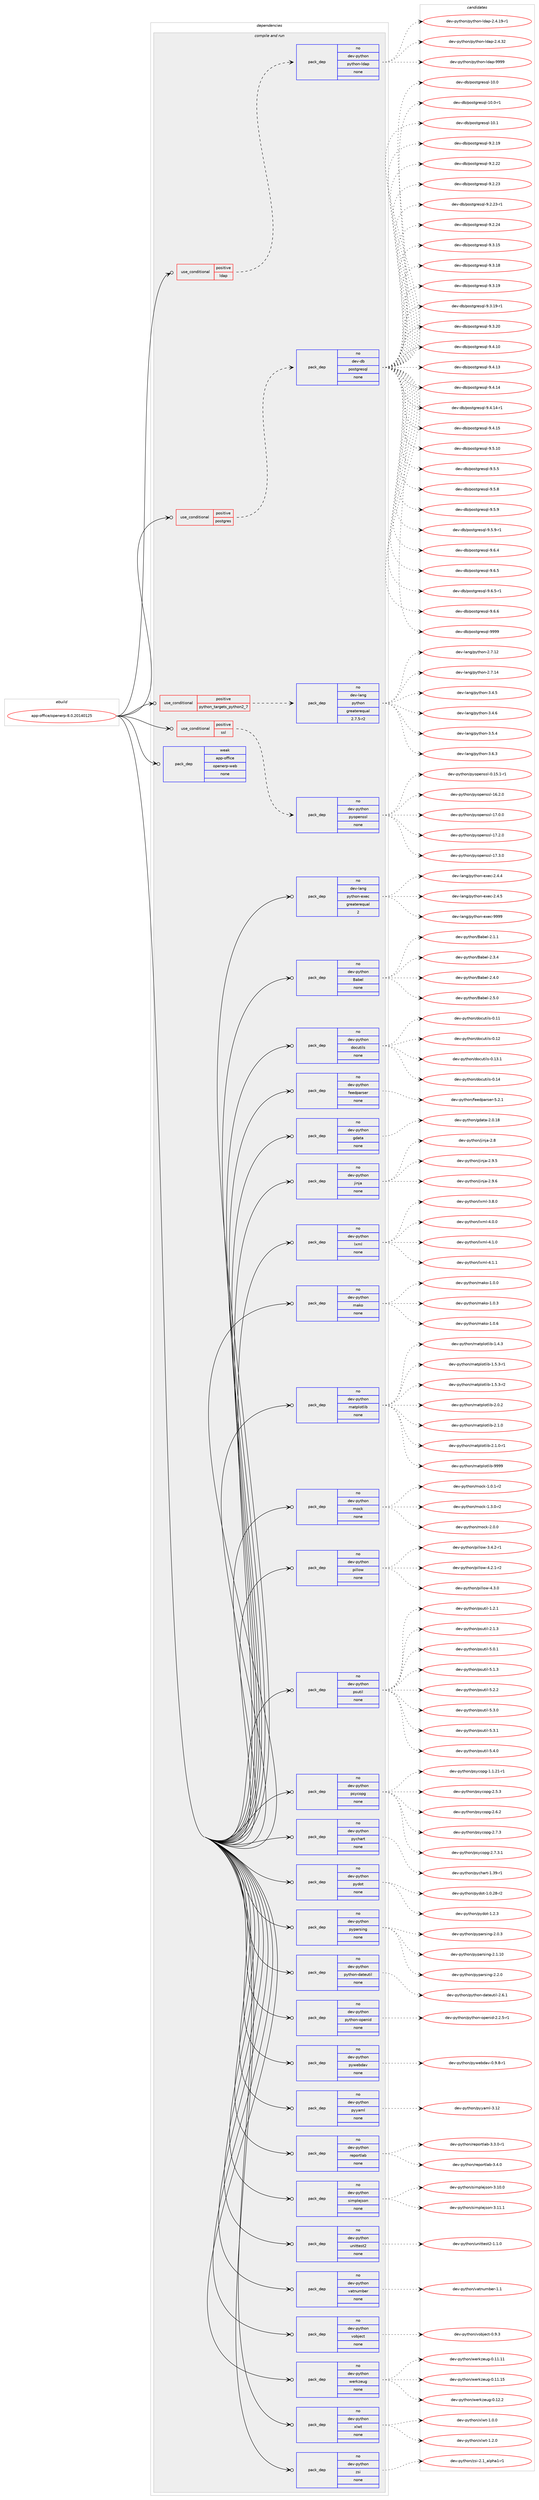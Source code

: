digraph prolog {

# *************
# Graph options
# *************

newrank=true;
concentrate=true;
compound=true;
graph [rankdir=LR,fontname=Helvetica,fontsize=10,ranksep=1.5];#, ranksep=2.5, nodesep=0.2];
edge  [arrowhead=vee];
node  [fontname=Helvetica,fontsize=10];

# **********
# The ebuild
# **********

subgraph cluster_leftcol {
color=gray;
rank=same;
label=<<i>ebuild</i>>;
id [label="app-office/openerp-8.0.20140125", color=red, width=4, href="../app-office/openerp-8.0.20140125.svg"];
}

# ****************
# The dependencies
# ****************

subgraph cluster_midcol {
color=gray;
label=<<i>dependencies</i>>;
subgraph cluster_compile {
fillcolor="#eeeeee";
style=filled;
label=<<i>compile</i>>;
}
subgraph cluster_compileandrun {
fillcolor="#eeeeee";
style=filled;
label=<<i>compile and run</i>>;
subgraph cond13638 {
dependency52149 [label=<<TABLE BORDER="0" CELLBORDER="1" CELLSPACING="0" CELLPADDING="4"><TR><TD ROWSPAN="3" CELLPADDING="10">use_conditional</TD></TR><TR><TD>positive</TD></TR><TR><TD>ldap</TD></TR></TABLE>>, shape=none, color=red];
subgraph pack37588 {
dependency52150 [label=<<TABLE BORDER="0" CELLBORDER="1" CELLSPACING="0" CELLPADDING="4" WIDTH="220"><TR><TD ROWSPAN="6" CELLPADDING="30">pack_dep</TD></TR><TR><TD WIDTH="110">no</TD></TR><TR><TD>dev-python</TD></TR><TR><TD>python-ldap</TD></TR><TR><TD>none</TD></TR><TR><TD></TD></TR></TABLE>>, shape=none, color=blue];
}
dependency52149:e -> dependency52150:w [weight=20,style="dashed",arrowhead="vee"];
}
id:e -> dependency52149:w [weight=20,style="solid",arrowhead="odotvee"];
subgraph cond13639 {
dependency52151 [label=<<TABLE BORDER="0" CELLBORDER="1" CELLSPACING="0" CELLPADDING="4"><TR><TD ROWSPAN="3" CELLPADDING="10">use_conditional</TD></TR><TR><TD>positive</TD></TR><TR><TD>postgres</TD></TR></TABLE>>, shape=none, color=red];
subgraph pack37589 {
dependency52152 [label=<<TABLE BORDER="0" CELLBORDER="1" CELLSPACING="0" CELLPADDING="4" WIDTH="220"><TR><TD ROWSPAN="6" CELLPADDING="30">pack_dep</TD></TR><TR><TD WIDTH="110">no</TD></TR><TR><TD>dev-db</TD></TR><TR><TD>postgresql</TD></TR><TR><TD>none</TD></TR><TR><TD></TD></TR></TABLE>>, shape=none, color=blue];
}
dependency52151:e -> dependency52152:w [weight=20,style="dashed",arrowhead="vee"];
}
id:e -> dependency52151:w [weight=20,style="solid",arrowhead="odotvee"];
subgraph cond13640 {
dependency52153 [label=<<TABLE BORDER="0" CELLBORDER="1" CELLSPACING="0" CELLPADDING="4"><TR><TD ROWSPAN="3" CELLPADDING="10">use_conditional</TD></TR><TR><TD>positive</TD></TR><TR><TD>python_targets_python2_7</TD></TR></TABLE>>, shape=none, color=red];
subgraph pack37590 {
dependency52154 [label=<<TABLE BORDER="0" CELLBORDER="1" CELLSPACING="0" CELLPADDING="4" WIDTH="220"><TR><TD ROWSPAN="6" CELLPADDING="30">pack_dep</TD></TR><TR><TD WIDTH="110">no</TD></TR><TR><TD>dev-lang</TD></TR><TR><TD>python</TD></TR><TR><TD>greaterequal</TD></TR><TR><TD>2.7.5-r2</TD></TR></TABLE>>, shape=none, color=blue];
}
dependency52153:e -> dependency52154:w [weight=20,style="dashed",arrowhead="vee"];
}
id:e -> dependency52153:w [weight=20,style="solid",arrowhead="odotvee"];
subgraph cond13641 {
dependency52155 [label=<<TABLE BORDER="0" CELLBORDER="1" CELLSPACING="0" CELLPADDING="4"><TR><TD ROWSPAN="3" CELLPADDING="10">use_conditional</TD></TR><TR><TD>positive</TD></TR><TR><TD>ssl</TD></TR></TABLE>>, shape=none, color=red];
subgraph pack37591 {
dependency52156 [label=<<TABLE BORDER="0" CELLBORDER="1" CELLSPACING="0" CELLPADDING="4" WIDTH="220"><TR><TD ROWSPAN="6" CELLPADDING="30">pack_dep</TD></TR><TR><TD WIDTH="110">no</TD></TR><TR><TD>dev-python</TD></TR><TR><TD>pyopenssl</TD></TR><TR><TD>none</TD></TR><TR><TD></TD></TR></TABLE>>, shape=none, color=blue];
}
dependency52155:e -> dependency52156:w [weight=20,style="dashed",arrowhead="vee"];
}
id:e -> dependency52155:w [weight=20,style="solid",arrowhead="odotvee"];
subgraph pack37592 {
dependency52157 [label=<<TABLE BORDER="0" CELLBORDER="1" CELLSPACING="0" CELLPADDING="4" WIDTH="220"><TR><TD ROWSPAN="6" CELLPADDING="30">pack_dep</TD></TR><TR><TD WIDTH="110">no</TD></TR><TR><TD>dev-lang</TD></TR><TR><TD>python-exec</TD></TR><TR><TD>greaterequal</TD></TR><TR><TD>2</TD></TR></TABLE>>, shape=none, color=blue];
}
id:e -> dependency52157:w [weight=20,style="solid",arrowhead="odotvee"];
subgraph pack37593 {
dependency52158 [label=<<TABLE BORDER="0" CELLBORDER="1" CELLSPACING="0" CELLPADDING="4" WIDTH="220"><TR><TD ROWSPAN="6" CELLPADDING="30">pack_dep</TD></TR><TR><TD WIDTH="110">no</TD></TR><TR><TD>dev-python</TD></TR><TR><TD>Babel</TD></TR><TR><TD>none</TD></TR><TR><TD></TD></TR></TABLE>>, shape=none, color=blue];
}
id:e -> dependency52158:w [weight=20,style="solid",arrowhead="odotvee"];
subgraph pack37594 {
dependency52159 [label=<<TABLE BORDER="0" CELLBORDER="1" CELLSPACING="0" CELLPADDING="4" WIDTH="220"><TR><TD ROWSPAN="6" CELLPADDING="30">pack_dep</TD></TR><TR><TD WIDTH="110">no</TD></TR><TR><TD>dev-python</TD></TR><TR><TD>docutils</TD></TR><TR><TD>none</TD></TR><TR><TD></TD></TR></TABLE>>, shape=none, color=blue];
}
id:e -> dependency52159:w [weight=20,style="solid",arrowhead="odotvee"];
subgraph pack37595 {
dependency52160 [label=<<TABLE BORDER="0" CELLBORDER="1" CELLSPACING="0" CELLPADDING="4" WIDTH="220"><TR><TD ROWSPAN="6" CELLPADDING="30">pack_dep</TD></TR><TR><TD WIDTH="110">no</TD></TR><TR><TD>dev-python</TD></TR><TR><TD>feedparser</TD></TR><TR><TD>none</TD></TR><TR><TD></TD></TR></TABLE>>, shape=none, color=blue];
}
id:e -> dependency52160:w [weight=20,style="solid",arrowhead="odotvee"];
subgraph pack37596 {
dependency52161 [label=<<TABLE BORDER="0" CELLBORDER="1" CELLSPACING="0" CELLPADDING="4" WIDTH="220"><TR><TD ROWSPAN="6" CELLPADDING="30">pack_dep</TD></TR><TR><TD WIDTH="110">no</TD></TR><TR><TD>dev-python</TD></TR><TR><TD>gdata</TD></TR><TR><TD>none</TD></TR><TR><TD></TD></TR></TABLE>>, shape=none, color=blue];
}
id:e -> dependency52161:w [weight=20,style="solid",arrowhead="odotvee"];
subgraph pack37597 {
dependency52162 [label=<<TABLE BORDER="0" CELLBORDER="1" CELLSPACING="0" CELLPADDING="4" WIDTH="220"><TR><TD ROWSPAN="6" CELLPADDING="30">pack_dep</TD></TR><TR><TD WIDTH="110">no</TD></TR><TR><TD>dev-python</TD></TR><TR><TD>jinja</TD></TR><TR><TD>none</TD></TR><TR><TD></TD></TR></TABLE>>, shape=none, color=blue];
}
id:e -> dependency52162:w [weight=20,style="solid",arrowhead="odotvee"];
subgraph pack37598 {
dependency52163 [label=<<TABLE BORDER="0" CELLBORDER="1" CELLSPACING="0" CELLPADDING="4" WIDTH="220"><TR><TD ROWSPAN="6" CELLPADDING="30">pack_dep</TD></TR><TR><TD WIDTH="110">no</TD></TR><TR><TD>dev-python</TD></TR><TR><TD>lxml</TD></TR><TR><TD>none</TD></TR><TR><TD></TD></TR></TABLE>>, shape=none, color=blue];
}
id:e -> dependency52163:w [weight=20,style="solid",arrowhead="odotvee"];
subgraph pack37599 {
dependency52164 [label=<<TABLE BORDER="0" CELLBORDER="1" CELLSPACING="0" CELLPADDING="4" WIDTH="220"><TR><TD ROWSPAN="6" CELLPADDING="30">pack_dep</TD></TR><TR><TD WIDTH="110">no</TD></TR><TR><TD>dev-python</TD></TR><TR><TD>mako</TD></TR><TR><TD>none</TD></TR><TR><TD></TD></TR></TABLE>>, shape=none, color=blue];
}
id:e -> dependency52164:w [weight=20,style="solid",arrowhead="odotvee"];
subgraph pack37600 {
dependency52165 [label=<<TABLE BORDER="0" CELLBORDER="1" CELLSPACING="0" CELLPADDING="4" WIDTH="220"><TR><TD ROWSPAN="6" CELLPADDING="30">pack_dep</TD></TR><TR><TD WIDTH="110">no</TD></TR><TR><TD>dev-python</TD></TR><TR><TD>matplotlib</TD></TR><TR><TD>none</TD></TR><TR><TD></TD></TR></TABLE>>, shape=none, color=blue];
}
id:e -> dependency52165:w [weight=20,style="solid",arrowhead="odotvee"];
subgraph pack37601 {
dependency52166 [label=<<TABLE BORDER="0" CELLBORDER="1" CELLSPACING="0" CELLPADDING="4" WIDTH="220"><TR><TD ROWSPAN="6" CELLPADDING="30">pack_dep</TD></TR><TR><TD WIDTH="110">no</TD></TR><TR><TD>dev-python</TD></TR><TR><TD>mock</TD></TR><TR><TD>none</TD></TR><TR><TD></TD></TR></TABLE>>, shape=none, color=blue];
}
id:e -> dependency52166:w [weight=20,style="solid",arrowhead="odotvee"];
subgraph pack37602 {
dependency52167 [label=<<TABLE BORDER="0" CELLBORDER="1" CELLSPACING="0" CELLPADDING="4" WIDTH="220"><TR><TD ROWSPAN="6" CELLPADDING="30">pack_dep</TD></TR><TR><TD WIDTH="110">no</TD></TR><TR><TD>dev-python</TD></TR><TR><TD>pillow</TD></TR><TR><TD>none</TD></TR><TR><TD></TD></TR></TABLE>>, shape=none, color=blue];
}
id:e -> dependency52167:w [weight=20,style="solid",arrowhead="odotvee"];
subgraph pack37603 {
dependency52168 [label=<<TABLE BORDER="0" CELLBORDER="1" CELLSPACING="0" CELLPADDING="4" WIDTH="220"><TR><TD ROWSPAN="6" CELLPADDING="30">pack_dep</TD></TR><TR><TD WIDTH="110">no</TD></TR><TR><TD>dev-python</TD></TR><TR><TD>psutil</TD></TR><TR><TD>none</TD></TR><TR><TD></TD></TR></TABLE>>, shape=none, color=blue];
}
id:e -> dependency52168:w [weight=20,style="solid",arrowhead="odotvee"];
subgraph pack37604 {
dependency52169 [label=<<TABLE BORDER="0" CELLBORDER="1" CELLSPACING="0" CELLPADDING="4" WIDTH="220"><TR><TD ROWSPAN="6" CELLPADDING="30">pack_dep</TD></TR><TR><TD WIDTH="110">no</TD></TR><TR><TD>dev-python</TD></TR><TR><TD>psycopg</TD></TR><TR><TD>none</TD></TR><TR><TD></TD></TR></TABLE>>, shape=none, color=blue];
}
id:e -> dependency52169:w [weight=20,style="solid",arrowhead="odotvee"];
subgraph pack37605 {
dependency52170 [label=<<TABLE BORDER="0" CELLBORDER="1" CELLSPACING="0" CELLPADDING="4" WIDTH="220"><TR><TD ROWSPAN="6" CELLPADDING="30">pack_dep</TD></TR><TR><TD WIDTH="110">no</TD></TR><TR><TD>dev-python</TD></TR><TR><TD>pychart</TD></TR><TR><TD>none</TD></TR><TR><TD></TD></TR></TABLE>>, shape=none, color=blue];
}
id:e -> dependency52170:w [weight=20,style="solid",arrowhead="odotvee"];
subgraph pack37606 {
dependency52171 [label=<<TABLE BORDER="0" CELLBORDER="1" CELLSPACING="0" CELLPADDING="4" WIDTH="220"><TR><TD ROWSPAN="6" CELLPADDING="30">pack_dep</TD></TR><TR><TD WIDTH="110">no</TD></TR><TR><TD>dev-python</TD></TR><TR><TD>pydot</TD></TR><TR><TD>none</TD></TR><TR><TD></TD></TR></TABLE>>, shape=none, color=blue];
}
id:e -> dependency52171:w [weight=20,style="solid",arrowhead="odotvee"];
subgraph pack37607 {
dependency52172 [label=<<TABLE BORDER="0" CELLBORDER="1" CELLSPACING="0" CELLPADDING="4" WIDTH="220"><TR><TD ROWSPAN="6" CELLPADDING="30">pack_dep</TD></TR><TR><TD WIDTH="110">no</TD></TR><TR><TD>dev-python</TD></TR><TR><TD>pyparsing</TD></TR><TR><TD>none</TD></TR><TR><TD></TD></TR></TABLE>>, shape=none, color=blue];
}
id:e -> dependency52172:w [weight=20,style="solid",arrowhead="odotvee"];
subgraph pack37608 {
dependency52173 [label=<<TABLE BORDER="0" CELLBORDER="1" CELLSPACING="0" CELLPADDING="4" WIDTH="220"><TR><TD ROWSPAN="6" CELLPADDING="30">pack_dep</TD></TR><TR><TD WIDTH="110">no</TD></TR><TR><TD>dev-python</TD></TR><TR><TD>python-dateutil</TD></TR><TR><TD>none</TD></TR><TR><TD></TD></TR></TABLE>>, shape=none, color=blue];
}
id:e -> dependency52173:w [weight=20,style="solid",arrowhead="odotvee"];
subgraph pack37609 {
dependency52174 [label=<<TABLE BORDER="0" CELLBORDER="1" CELLSPACING="0" CELLPADDING="4" WIDTH="220"><TR><TD ROWSPAN="6" CELLPADDING="30">pack_dep</TD></TR><TR><TD WIDTH="110">no</TD></TR><TR><TD>dev-python</TD></TR><TR><TD>python-openid</TD></TR><TR><TD>none</TD></TR><TR><TD></TD></TR></TABLE>>, shape=none, color=blue];
}
id:e -> dependency52174:w [weight=20,style="solid",arrowhead="odotvee"];
subgraph pack37610 {
dependency52175 [label=<<TABLE BORDER="0" CELLBORDER="1" CELLSPACING="0" CELLPADDING="4" WIDTH="220"><TR><TD ROWSPAN="6" CELLPADDING="30">pack_dep</TD></TR><TR><TD WIDTH="110">no</TD></TR><TR><TD>dev-python</TD></TR><TR><TD>pywebdav</TD></TR><TR><TD>none</TD></TR><TR><TD></TD></TR></TABLE>>, shape=none, color=blue];
}
id:e -> dependency52175:w [weight=20,style="solid",arrowhead="odotvee"];
subgraph pack37611 {
dependency52176 [label=<<TABLE BORDER="0" CELLBORDER="1" CELLSPACING="0" CELLPADDING="4" WIDTH="220"><TR><TD ROWSPAN="6" CELLPADDING="30">pack_dep</TD></TR><TR><TD WIDTH="110">no</TD></TR><TR><TD>dev-python</TD></TR><TR><TD>pyyaml</TD></TR><TR><TD>none</TD></TR><TR><TD></TD></TR></TABLE>>, shape=none, color=blue];
}
id:e -> dependency52176:w [weight=20,style="solid",arrowhead="odotvee"];
subgraph pack37612 {
dependency52177 [label=<<TABLE BORDER="0" CELLBORDER="1" CELLSPACING="0" CELLPADDING="4" WIDTH="220"><TR><TD ROWSPAN="6" CELLPADDING="30">pack_dep</TD></TR><TR><TD WIDTH="110">no</TD></TR><TR><TD>dev-python</TD></TR><TR><TD>reportlab</TD></TR><TR><TD>none</TD></TR><TR><TD></TD></TR></TABLE>>, shape=none, color=blue];
}
id:e -> dependency52177:w [weight=20,style="solid",arrowhead="odotvee"];
subgraph pack37613 {
dependency52178 [label=<<TABLE BORDER="0" CELLBORDER="1" CELLSPACING="0" CELLPADDING="4" WIDTH="220"><TR><TD ROWSPAN="6" CELLPADDING="30">pack_dep</TD></TR><TR><TD WIDTH="110">no</TD></TR><TR><TD>dev-python</TD></TR><TR><TD>simplejson</TD></TR><TR><TD>none</TD></TR><TR><TD></TD></TR></TABLE>>, shape=none, color=blue];
}
id:e -> dependency52178:w [weight=20,style="solid",arrowhead="odotvee"];
subgraph pack37614 {
dependency52179 [label=<<TABLE BORDER="0" CELLBORDER="1" CELLSPACING="0" CELLPADDING="4" WIDTH="220"><TR><TD ROWSPAN="6" CELLPADDING="30">pack_dep</TD></TR><TR><TD WIDTH="110">no</TD></TR><TR><TD>dev-python</TD></TR><TR><TD>unittest2</TD></TR><TR><TD>none</TD></TR><TR><TD></TD></TR></TABLE>>, shape=none, color=blue];
}
id:e -> dependency52179:w [weight=20,style="solid",arrowhead="odotvee"];
subgraph pack37615 {
dependency52180 [label=<<TABLE BORDER="0" CELLBORDER="1" CELLSPACING="0" CELLPADDING="4" WIDTH="220"><TR><TD ROWSPAN="6" CELLPADDING="30">pack_dep</TD></TR><TR><TD WIDTH="110">no</TD></TR><TR><TD>dev-python</TD></TR><TR><TD>vatnumber</TD></TR><TR><TD>none</TD></TR><TR><TD></TD></TR></TABLE>>, shape=none, color=blue];
}
id:e -> dependency52180:w [weight=20,style="solid",arrowhead="odotvee"];
subgraph pack37616 {
dependency52181 [label=<<TABLE BORDER="0" CELLBORDER="1" CELLSPACING="0" CELLPADDING="4" WIDTH="220"><TR><TD ROWSPAN="6" CELLPADDING="30">pack_dep</TD></TR><TR><TD WIDTH="110">no</TD></TR><TR><TD>dev-python</TD></TR><TR><TD>vobject</TD></TR><TR><TD>none</TD></TR><TR><TD></TD></TR></TABLE>>, shape=none, color=blue];
}
id:e -> dependency52181:w [weight=20,style="solid",arrowhead="odotvee"];
subgraph pack37617 {
dependency52182 [label=<<TABLE BORDER="0" CELLBORDER="1" CELLSPACING="0" CELLPADDING="4" WIDTH="220"><TR><TD ROWSPAN="6" CELLPADDING="30">pack_dep</TD></TR><TR><TD WIDTH="110">no</TD></TR><TR><TD>dev-python</TD></TR><TR><TD>werkzeug</TD></TR><TR><TD>none</TD></TR><TR><TD></TD></TR></TABLE>>, shape=none, color=blue];
}
id:e -> dependency52182:w [weight=20,style="solid",arrowhead="odotvee"];
subgraph pack37618 {
dependency52183 [label=<<TABLE BORDER="0" CELLBORDER="1" CELLSPACING="0" CELLPADDING="4" WIDTH="220"><TR><TD ROWSPAN="6" CELLPADDING="30">pack_dep</TD></TR><TR><TD WIDTH="110">no</TD></TR><TR><TD>dev-python</TD></TR><TR><TD>xlwt</TD></TR><TR><TD>none</TD></TR><TR><TD></TD></TR></TABLE>>, shape=none, color=blue];
}
id:e -> dependency52183:w [weight=20,style="solid",arrowhead="odotvee"];
subgraph pack37619 {
dependency52184 [label=<<TABLE BORDER="0" CELLBORDER="1" CELLSPACING="0" CELLPADDING="4" WIDTH="220"><TR><TD ROWSPAN="6" CELLPADDING="30">pack_dep</TD></TR><TR><TD WIDTH="110">no</TD></TR><TR><TD>dev-python</TD></TR><TR><TD>zsi</TD></TR><TR><TD>none</TD></TR><TR><TD></TD></TR></TABLE>>, shape=none, color=blue];
}
id:e -> dependency52184:w [weight=20,style="solid",arrowhead="odotvee"];
subgraph pack37620 {
dependency52185 [label=<<TABLE BORDER="0" CELLBORDER="1" CELLSPACING="0" CELLPADDING="4" WIDTH="220"><TR><TD ROWSPAN="6" CELLPADDING="30">pack_dep</TD></TR><TR><TD WIDTH="110">weak</TD></TR><TR><TD>app-office</TD></TR><TR><TD>openerp-web</TD></TR><TR><TD>none</TD></TR><TR><TD></TD></TR></TABLE>>, shape=none, color=blue];
}
id:e -> dependency52185:w [weight=20,style="solid",arrowhead="odotvee"];
}
subgraph cluster_run {
fillcolor="#eeeeee";
style=filled;
label=<<i>run</i>>;
}
}

# **************
# The candidates
# **************

subgraph cluster_choices {
rank=same;
color=gray;
label=<<i>candidates</i>>;

subgraph choice37588 {
color=black;
nodesep=1;
choice10010111845112121116104111110471121211161041111104510810097112455046524649574511449 [label="dev-python/python-ldap-2.4.19-r1", color=red, width=4,href="../dev-python/python-ldap-2.4.19-r1.svg"];
choice1001011184511212111610411111047112121116104111110451081009711245504652465150 [label="dev-python/python-ldap-2.4.32", color=red, width=4,href="../dev-python/python-ldap-2.4.32.svg"];
choice100101118451121211161041111104711212111610411111045108100971124557575757 [label="dev-python/python-ldap-9999", color=red, width=4,href="../dev-python/python-ldap-9999.svg"];
dependency52150:e -> choice10010111845112121116104111110471121211161041111104510810097112455046524649574511449:w [style=dotted,weight="100"];
dependency52150:e -> choice1001011184511212111610411111047112121116104111110451081009711245504652465150:w [style=dotted,weight="100"];
dependency52150:e -> choice100101118451121211161041111104711212111610411111045108100971124557575757:w [style=dotted,weight="100"];
}
subgraph choice37589 {
color=black;
nodesep=1;
choice1001011184510098471121111151161031141011151131084549484648 [label="dev-db/postgresql-10.0", color=red, width=4,href="../dev-db/postgresql-10.0.svg"];
choice10010111845100984711211111511610311410111511310845494846484511449 [label="dev-db/postgresql-10.0-r1", color=red, width=4,href="../dev-db/postgresql-10.0-r1.svg"];
choice1001011184510098471121111151161031141011151131084549484649 [label="dev-db/postgresql-10.1", color=red, width=4,href="../dev-db/postgresql-10.1.svg"];
choice10010111845100984711211111511610311410111511310845574650464957 [label="dev-db/postgresql-9.2.19", color=red, width=4,href="../dev-db/postgresql-9.2.19.svg"];
choice10010111845100984711211111511610311410111511310845574650465050 [label="dev-db/postgresql-9.2.22", color=red, width=4,href="../dev-db/postgresql-9.2.22.svg"];
choice10010111845100984711211111511610311410111511310845574650465051 [label="dev-db/postgresql-9.2.23", color=red, width=4,href="../dev-db/postgresql-9.2.23.svg"];
choice100101118451009847112111115116103114101115113108455746504650514511449 [label="dev-db/postgresql-9.2.23-r1", color=red, width=4,href="../dev-db/postgresql-9.2.23-r1.svg"];
choice10010111845100984711211111511610311410111511310845574650465052 [label="dev-db/postgresql-9.2.24", color=red, width=4,href="../dev-db/postgresql-9.2.24.svg"];
choice10010111845100984711211111511610311410111511310845574651464953 [label="dev-db/postgresql-9.3.15", color=red, width=4,href="../dev-db/postgresql-9.3.15.svg"];
choice10010111845100984711211111511610311410111511310845574651464956 [label="dev-db/postgresql-9.3.18", color=red, width=4,href="../dev-db/postgresql-9.3.18.svg"];
choice10010111845100984711211111511610311410111511310845574651464957 [label="dev-db/postgresql-9.3.19", color=red, width=4,href="../dev-db/postgresql-9.3.19.svg"];
choice100101118451009847112111115116103114101115113108455746514649574511449 [label="dev-db/postgresql-9.3.19-r1", color=red, width=4,href="../dev-db/postgresql-9.3.19-r1.svg"];
choice10010111845100984711211111511610311410111511310845574651465048 [label="dev-db/postgresql-9.3.20", color=red, width=4,href="../dev-db/postgresql-9.3.20.svg"];
choice10010111845100984711211111511610311410111511310845574652464948 [label="dev-db/postgresql-9.4.10", color=red, width=4,href="../dev-db/postgresql-9.4.10.svg"];
choice10010111845100984711211111511610311410111511310845574652464951 [label="dev-db/postgresql-9.4.13", color=red, width=4,href="../dev-db/postgresql-9.4.13.svg"];
choice10010111845100984711211111511610311410111511310845574652464952 [label="dev-db/postgresql-9.4.14", color=red, width=4,href="../dev-db/postgresql-9.4.14.svg"];
choice100101118451009847112111115116103114101115113108455746524649524511449 [label="dev-db/postgresql-9.4.14-r1", color=red, width=4,href="../dev-db/postgresql-9.4.14-r1.svg"];
choice10010111845100984711211111511610311410111511310845574652464953 [label="dev-db/postgresql-9.4.15", color=red, width=4,href="../dev-db/postgresql-9.4.15.svg"];
choice10010111845100984711211111511610311410111511310845574653464948 [label="dev-db/postgresql-9.5.10", color=red, width=4,href="../dev-db/postgresql-9.5.10.svg"];
choice100101118451009847112111115116103114101115113108455746534653 [label="dev-db/postgresql-9.5.5", color=red, width=4,href="../dev-db/postgresql-9.5.5.svg"];
choice100101118451009847112111115116103114101115113108455746534656 [label="dev-db/postgresql-9.5.8", color=red, width=4,href="../dev-db/postgresql-9.5.8.svg"];
choice100101118451009847112111115116103114101115113108455746534657 [label="dev-db/postgresql-9.5.9", color=red, width=4,href="../dev-db/postgresql-9.5.9.svg"];
choice1001011184510098471121111151161031141011151131084557465346574511449 [label="dev-db/postgresql-9.5.9-r1", color=red, width=4,href="../dev-db/postgresql-9.5.9-r1.svg"];
choice100101118451009847112111115116103114101115113108455746544652 [label="dev-db/postgresql-9.6.4", color=red, width=4,href="../dev-db/postgresql-9.6.4.svg"];
choice100101118451009847112111115116103114101115113108455746544653 [label="dev-db/postgresql-9.6.5", color=red, width=4,href="../dev-db/postgresql-9.6.5.svg"];
choice1001011184510098471121111151161031141011151131084557465446534511449 [label="dev-db/postgresql-9.6.5-r1", color=red, width=4,href="../dev-db/postgresql-9.6.5-r1.svg"];
choice100101118451009847112111115116103114101115113108455746544654 [label="dev-db/postgresql-9.6.6", color=red, width=4,href="../dev-db/postgresql-9.6.6.svg"];
choice1001011184510098471121111151161031141011151131084557575757 [label="dev-db/postgresql-9999", color=red, width=4,href="../dev-db/postgresql-9999.svg"];
dependency52152:e -> choice1001011184510098471121111151161031141011151131084549484648:w [style=dotted,weight="100"];
dependency52152:e -> choice10010111845100984711211111511610311410111511310845494846484511449:w [style=dotted,weight="100"];
dependency52152:e -> choice1001011184510098471121111151161031141011151131084549484649:w [style=dotted,weight="100"];
dependency52152:e -> choice10010111845100984711211111511610311410111511310845574650464957:w [style=dotted,weight="100"];
dependency52152:e -> choice10010111845100984711211111511610311410111511310845574650465050:w [style=dotted,weight="100"];
dependency52152:e -> choice10010111845100984711211111511610311410111511310845574650465051:w [style=dotted,weight="100"];
dependency52152:e -> choice100101118451009847112111115116103114101115113108455746504650514511449:w [style=dotted,weight="100"];
dependency52152:e -> choice10010111845100984711211111511610311410111511310845574650465052:w [style=dotted,weight="100"];
dependency52152:e -> choice10010111845100984711211111511610311410111511310845574651464953:w [style=dotted,weight="100"];
dependency52152:e -> choice10010111845100984711211111511610311410111511310845574651464956:w [style=dotted,weight="100"];
dependency52152:e -> choice10010111845100984711211111511610311410111511310845574651464957:w [style=dotted,weight="100"];
dependency52152:e -> choice100101118451009847112111115116103114101115113108455746514649574511449:w [style=dotted,weight="100"];
dependency52152:e -> choice10010111845100984711211111511610311410111511310845574651465048:w [style=dotted,weight="100"];
dependency52152:e -> choice10010111845100984711211111511610311410111511310845574652464948:w [style=dotted,weight="100"];
dependency52152:e -> choice10010111845100984711211111511610311410111511310845574652464951:w [style=dotted,weight="100"];
dependency52152:e -> choice10010111845100984711211111511610311410111511310845574652464952:w [style=dotted,weight="100"];
dependency52152:e -> choice100101118451009847112111115116103114101115113108455746524649524511449:w [style=dotted,weight="100"];
dependency52152:e -> choice10010111845100984711211111511610311410111511310845574652464953:w [style=dotted,weight="100"];
dependency52152:e -> choice10010111845100984711211111511610311410111511310845574653464948:w [style=dotted,weight="100"];
dependency52152:e -> choice100101118451009847112111115116103114101115113108455746534653:w [style=dotted,weight="100"];
dependency52152:e -> choice100101118451009847112111115116103114101115113108455746534656:w [style=dotted,weight="100"];
dependency52152:e -> choice100101118451009847112111115116103114101115113108455746534657:w [style=dotted,weight="100"];
dependency52152:e -> choice1001011184510098471121111151161031141011151131084557465346574511449:w [style=dotted,weight="100"];
dependency52152:e -> choice100101118451009847112111115116103114101115113108455746544652:w [style=dotted,weight="100"];
dependency52152:e -> choice100101118451009847112111115116103114101115113108455746544653:w [style=dotted,weight="100"];
dependency52152:e -> choice1001011184510098471121111151161031141011151131084557465446534511449:w [style=dotted,weight="100"];
dependency52152:e -> choice100101118451009847112111115116103114101115113108455746544654:w [style=dotted,weight="100"];
dependency52152:e -> choice1001011184510098471121111151161031141011151131084557575757:w [style=dotted,weight="100"];
}
subgraph choice37590 {
color=black;
nodesep=1;
choice10010111845108971101034711212111610411111045504655464950 [label="dev-lang/python-2.7.12", color=red, width=4,href="../dev-lang/python-2.7.12.svg"];
choice10010111845108971101034711212111610411111045504655464952 [label="dev-lang/python-2.7.14", color=red, width=4,href="../dev-lang/python-2.7.14.svg"];
choice100101118451089711010347112121116104111110455146524653 [label="dev-lang/python-3.4.5", color=red, width=4,href="../dev-lang/python-3.4.5.svg"];
choice100101118451089711010347112121116104111110455146524654 [label="dev-lang/python-3.4.6", color=red, width=4,href="../dev-lang/python-3.4.6.svg"];
choice100101118451089711010347112121116104111110455146534652 [label="dev-lang/python-3.5.4", color=red, width=4,href="../dev-lang/python-3.5.4.svg"];
choice100101118451089711010347112121116104111110455146544651 [label="dev-lang/python-3.6.3", color=red, width=4,href="../dev-lang/python-3.6.3.svg"];
dependency52154:e -> choice10010111845108971101034711212111610411111045504655464950:w [style=dotted,weight="100"];
dependency52154:e -> choice10010111845108971101034711212111610411111045504655464952:w [style=dotted,weight="100"];
dependency52154:e -> choice100101118451089711010347112121116104111110455146524653:w [style=dotted,weight="100"];
dependency52154:e -> choice100101118451089711010347112121116104111110455146524654:w [style=dotted,weight="100"];
dependency52154:e -> choice100101118451089711010347112121116104111110455146534652:w [style=dotted,weight="100"];
dependency52154:e -> choice100101118451089711010347112121116104111110455146544651:w [style=dotted,weight="100"];
}
subgraph choice37591 {
color=black;
nodesep=1;
choice1001011184511212111610411111047112121111112101110115115108454846495346494511449 [label="dev-python/pyopenssl-0.15.1-r1", color=red, width=4,href="../dev-python/pyopenssl-0.15.1-r1.svg"];
choice100101118451121211161041111104711212111111210111011511510845495446504648 [label="dev-python/pyopenssl-16.2.0", color=red, width=4,href="../dev-python/pyopenssl-16.2.0.svg"];
choice100101118451121211161041111104711212111111210111011511510845495546484648 [label="dev-python/pyopenssl-17.0.0", color=red, width=4,href="../dev-python/pyopenssl-17.0.0.svg"];
choice100101118451121211161041111104711212111111210111011511510845495546504648 [label="dev-python/pyopenssl-17.2.0", color=red, width=4,href="../dev-python/pyopenssl-17.2.0.svg"];
choice100101118451121211161041111104711212111111210111011511510845495546514648 [label="dev-python/pyopenssl-17.3.0", color=red, width=4,href="../dev-python/pyopenssl-17.3.0.svg"];
dependency52156:e -> choice1001011184511212111610411111047112121111112101110115115108454846495346494511449:w [style=dotted,weight="100"];
dependency52156:e -> choice100101118451121211161041111104711212111111210111011511510845495446504648:w [style=dotted,weight="100"];
dependency52156:e -> choice100101118451121211161041111104711212111111210111011511510845495546484648:w [style=dotted,weight="100"];
dependency52156:e -> choice100101118451121211161041111104711212111111210111011511510845495546504648:w [style=dotted,weight="100"];
dependency52156:e -> choice100101118451121211161041111104711212111111210111011511510845495546514648:w [style=dotted,weight="100"];
}
subgraph choice37592 {
color=black;
nodesep=1;
choice1001011184510897110103471121211161041111104510112010199455046524652 [label="dev-lang/python-exec-2.4.4", color=red, width=4,href="../dev-lang/python-exec-2.4.4.svg"];
choice1001011184510897110103471121211161041111104510112010199455046524653 [label="dev-lang/python-exec-2.4.5", color=red, width=4,href="../dev-lang/python-exec-2.4.5.svg"];
choice10010111845108971101034711212111610411111045101120101994557575757 [label="dev-lang/python-exec-9999", color=red, width=4,href="../dev-lang/python-exec-9999.svg"];
dependency52157:e -> choice1001011184510897110103471121211161041111104510112010199455046524652:w [style=dotted,weight="100"];
dependency52157:e -> choice1001011184510897110103471121211161041111104510112010199455046524653:w [style=dotted,weight="100"];
dependency52157:e -> choice10010111845108971101034711212111610411111045101120101994557575757:w [style=dotted,weight="100"];
}
subgraph choice37593 {
color=black;
nodesep=1;
choice1001011184511212111610411111047669798101108455046494649 [label="dev-python/Babel-2.1.1", color=red, width=4,href="../dev-python/Babel-2.1.1.svg"];
choice1001011184511212111610411111047669798101108455046514652 [label="dev-python/Babel-2.3.4", color=red, width=4,href="../dev-python/Babel-2.3.4.svg"];
choice1001011184511212111610411111047669798101108455046524648 [label="dev-python/Babel-2.4.0", color=red, width=4,href="../dev-python/Babel-2.4.0.svg"];
choice1001011184511212111610411111047669798101108455046534648 [label="dev-python/Babel-2.5.0", color=red, width=4,href="../dev-python/Babel-2.5.0.svg"];
dependency52158:e -> choice1001011184511212111610411111047669798101108455046494649:w [style=dotted,weight="100"];
dependency52158:e -> choice1001011184511212111610411111047669798101108455046514652:w [style=dotted,weight="100"];
dependency52158:e -> choice1001011184511212111610411111047669798101108455046524648:w [style=dotted,weight="100"];
dependency52158:e -> choice1001011184511212111610411111047669798101108455046534648:w [style=dotted,weight="100"];
}
subgraph choice37594 {
color=black;
nodesep=1;
choice1001011184511212111610411111047100111991171161051081154548464949 [label="dev-python/docutils-0.11", color=red, width=4,href="../dev-python/docutils-0.11.svg"];
choice1001011184511212111610411111047100111991171161051081154548464950 [label="dev-python/docutils-0.12", color=red, width=4,href="../dev-python/docutils-0.12.svg"];
choice10010111845112121116104111110471001119911711610510811545484649514649 [label="dev-python/docutils-0.13.1", color=red, width=4,href="../dev-python/docutils-0.13.1.svg"];
choice1001011184511212111610411111047100111991171161051081154548464952 [label="dev-python/docutils-0.14", color=red, width=4,href="../dev-python/docutils-0.14.svg"];
dependency52159:e -> choice1001011184511212111610411111047100111991171161051081154548464949:w [style=dotted,weight="100"];
dependency52159:e -> choice1001011184511212111610411111047100111991171161051081154548464950:w [style=dotted,weight="100"];
dependency52159:e -> choice10010111845112121116104111110471001119911711610510811545484649514649:w [style=dotted,weight="100"];
dependency52159:e -> choice1001011184511212111610411111047100111991171161051081154548464952:w [style=dotted,weight="100"];
}
subgraph choice37595 {
color=black;
nodesep=1;
choice100101118451121211161041111104710210110110011297114115101114455346504649 [label="dev-python/feedparser-5.2.1", color=red, width=4,href="../dev-python/feedparser-5.2.1.svg"];
dependency52160:e -> choice100101118451121211161041111104710210110110011297114115101114455346504649:w [style=dotted,weight="100"];
}
subgraph choice37596 {
color=black;
nodesep=1;
choice1001011184511212111610411111047103100971169745504648464956 [label="dev-python/gdata-2.0.18", color=red, width=4,href="../dev-python/gdata-2.0.18.svg"];
dependency52161:e -> choice1001011184511212111610411111047103100971169745504648464956:w [style=dotted,weight="100"];
}
subgraph choice37597 {
color=black;
nodesep=1;
choice10010111845112121116104111110471061051101069745504656 [label="dev-python/jinja-2.8", color=red, width=4,href="../dev-python/jinja-2.8.svg"];
choice100101118451121211161041111104710610511010697455046574653 [label="dev-python/jinja-2.9.5", color=red, width=4,href="../dev-python/jinja-2.9.5.svg"];
choice100101118451121211161041111104710610511010697455046574654 [label="dev-python/jinja-2.9.6", color=red, width=4,href="../dev-python/jinja-2.9.6.svg"];
dependency52162:e -> choice10010111845112121116104111110471061051101069745504656:w [style=dotted,weight="100"];
dependency52162:e -> choice100101118451121211161041111104710610511010697455046574653:w [style=dotted,weight="100"];
dependency52162:e -> choice100101118451121211161041111104710610511010697455046574654:w [style=dotted,weight="100"];
}
subgraph choice37598 {
color=black;
nodesep=1;
choice1001011184511212111610411111047108120109108455146564648 [label="dev-python/lxml-3.8.0", color=red, width=4,href="../dev-python/lxml-3.8.0.svg"];
choice1001011184511212111610411111047108120109108455246484648 [label="dev-python/lxml-4.0.0", color=red, width=4,href="../dev-python/lxml-4.0.0.svg"];
choice1001011184511212111610411111047108120109108455246494648 [label="dev-python/lxml-4.1.0", color=red, width=4,href="../dev-python/lxml-4.1.0.svg"];
choice1001011184511212111610411111047108120109108455246494649 [label="dev-python/lxml-4.1.1", color=red, width=4,href="../dev-python/lxml-4.1.1.svg"];
dependency52163:e -> choice1001011184511212111610411111047108120109108455146564648:w [style=dotted,weight="100"];
dependency52163:e -> choice1001011184511212111610411111047108120109108455246484648:w [style=dotted,weight="100"];
dependency52163:e -> choice1001011184511212111610411111047108120109108455246494648:w [style=dotted,weight="100"];
dependency52163:e -> choice1001011184511212111610411111047108120109108455246494649:w [style=dotted,weight="100"];
}
subgraph choice37599 {
color=black;
nodesep=1;
choice100101118451121211161041111104710997107111454946484648 [label="dev-python/mako-1.0.0", color=red, width=4,href="../dev-python/mako-1.0.0.svg"];
choice100101118451121211161041111104710997107111454946484651 [label="dev-python/mako-1.0.3", color=red, width=4,href="../dev-python/mako-1.0.3.svg"];
choice100101118451121211161041111104710997107111454946484654 [label="dev-python/mako-1.0.6", color=red, width=4,href="../dev-python/mako-1.0.6.svg"];
dependency52164:e -> choice100101118451121211161041111104710997107111454946484648:w [style=dotted,weight="100"];
dependency52164:e -> choice100101118451121211161041111104710997107111454946484651:w [style=dotted,weight="100"];
dependency52164:e -> choice100101118451121211161041111104710997107111454946484654:w [style=dotted,weight="100"];
}
subgraph choice37600 {
color=black;
nodesep=1;
choice10010111845112121116104111110471099711611210811111610810598454946524651 [label="dev-python/matplotlib-1.4.3", color=red, width=4,href="../dev-python/matplotlib-1.4.3.svg"];
choice100101118451121211161041111104710997116112108111116108105984549465346514511449 [label="dev-python/matplotlib-1.5.3-r1", color=red, width=4,href="../dev-python/matplotlib-1.5.3-r1.svg"];
choice100101118451121211161041111104710997116112108111116108105984549465346514511450 [label="dev-python/matplotlib-1.5.3-r2", color=red, width=4,href="../dev-python/matplotlib-1.5.3-r2.svg"];
choice10010111845112121116104111110471099711611210811111610810598455046484650 [label="dev-python/matplotlib-2.0.2", color=red, width=4,href="../dev-python/matplotlib-2.0.2.svg"];
choice10010111845112121116104111110471099711611210811111610810598455046494648 [label="dev-python/matplotlib-2.1.0", color=red, width=4,href="../dev-python/matplotlib-2.1.0.svg"];
choice100101118451121211161041111104710997116112108111116108105984550464946484511449 [label="dev-python/matplotlib-2.1.0-r1", color=red, width=4,href="../dev-python/matplotlib-2.1.0-r1.svg"];
choice100101118451121211161041111104710997116112108111116108105984557575757 [label="dev-python/matplotlib-9999", color=red, width=4,href="../dev-python/matplotlib-9999.svg"];
dependency52165:e -> choice10010111845112121116104111110471099711611210811111610810598454946524651:w [style=dotted,weight="100"];
dependency52165:e -> choice100101118451121211161041111104710997116112108111116108105984549465346514511449:w [style=dotted,weight="100"];
dependency52165:e -> choice100101118451121211161041111104710997116112108111116108105984549465346514511450:w [style=dotted,weight="100"];
dependency52165:e -> choice10010111845112121116104111110471099711611210811111610810598455046484650:w [style=dotted,weight="100"];
dependency52165:e -> choice10010111845112121116104111110471099711611210811111610810598455046494648:w [style=dotted,weight="100"];
dependency52165:e -> choice100101118451121211161041111104710997116112108111116108105984550464946484511449:w [style=dotted,weight="100"];
dependency52165:e -> choice100101118451121211161041111104710997116112108111116108105984557575757:w [style=dotted,weight="100"];
}
subgraph choice37601 {
color=black;
nodesep=1;
choice1001011184511212111610411111047109111991074549464846494511450 [label="dev-python/mock-1.0.1-r2", color=red, width=4,href="../dev-python/mock-1.0.1-r2.svg"];
choice1001011184511212111610411111047109111991074549465146484511450 [label="dev-python/mock-1.3.0-r2", color=red, width=4,href="../dev-python/mock-1.3.0-r2.svg"];
choice100101118451121211161041111104710911199107455046484648 [label="dev-python/mock-2.0.0", color=red, width=4,href="../dev-python/mock-2.0.0.svg"];
dependency52166:e -> choice1001011184511212111610411111047109111991074549464846494511450:w [style=dotted,weight="100"];
dependency52166:e -> choice1001011184511212111610411111047109111991074549465146484511450:w [style=dotted,weight="100"];
dependency52166:e -> choice100101118451121211161041111104710911199107455046484648:w [style=dotted,weight="100"];
}
subgraph choice37602 {
color=black;
nodesep=1;
choice10010111845112121116104111110471121051081081111194551465246504511449 [label="dev-python/pillow-3.4.2-r1", color=red, width=4,href="../dev-python/pillow-3.4.2-r1.svg"];
choice10010111845112121116104111110471121051081081111194552465046494511450 [label="dev-python/pillow-4.2.1-r2", color=red, width=4,href="../dev-python/pillow-4.2.1-r2.svg"];
choice1001011184511212111610411111047112105108108111119455246514648 [label="dev-python/pillow-4.3.0", color=red, width=4,href="../dev-python/pillow-4.3.0.svg"];
dependency52167:e -> choice10010111845112121116104111110471121051081081111194551465246504511449:w [style=dotted,weight="100"];
dependency52167:e -> choice10010111845112121116104111110471121051081081111194552465046494511450:w [style=dotted,weight="100"];
dependency52167:e -> choice1001011184511212111610411111047112105108108111119455246514648:w [style=dotted,weight="100"];
}
subgraph choice37603 {
color=black;
nodesep=1;
choice1001011184511212111610411111047112115117116105108454946504649 [label="dev-python/psutil-1.2.1", color=red, width=4,href="../dev-python/psutil-1.2.1.svg"];
choice1001011184511212111610411111047112115117116105108455046494651 [label="dev-python/psutil-2.1.3", color=red, width=4,href="../dev-python/psutil-2.1.3.svg"];
choice1001011184511212111610411111047112115117116105108455346484649 [label="dev-python/psutil-5.0.1", color=red, width=4,href="../dev-python/psutil-5.0.1.svg"];
choice1001011184511212111610411111047112115117116105108455346494651 [label="dev-python/psutil-5.1.3", color=red, width=4,href="../dev-python/psutil-5.1.3.svg"];
choice1001011184511212111610411111047112115117116105108455346504650 [label="dev-python/psutil-5.2.2", color=red, width=4,href="../dev-python/psutil-5.2.2.svg"];
choice1001011184511212111610411111047112115117116105108455346514648 [label="dev-python/psutil-5.3.0", color=red, width=4,href="../dev-python/psutil-5.3.0.svg"];
choice1001011184511212111610411111047112115117116105108455346514649 [label="dev-python/psutil-5.3.1", color=red, width=4,href="../dev-python/psutil-5.3.1.svg"];
choice1001011184511212111610411111047112115117116105108455346524648 [label="dev-python/psutil-5.4.0", color=red, width=4,href="../dev-python/psutil-5.4.0.svg"];
dependency52168:e -> choice1001011184511212111610411111047112115117116105108454946504649:w [style=dotted,weight="100"];
dependency52168:e -> choice1001011184511212111610411111047112115117116105108455046494651:w [style=dotted,weight="100"];
dependency52168:e -> choice1001011184511212111610411111047112115117116105108455346484649:w [style=dotted,weight="100"];
dependency52168:e -> choice1001011184511212111610411111047112115117116105108455346494651:w [style=dotted,weight="100"];
dependency52168:e -> choice1001011184511212111610411111047112115117116105108455346504650:w [style=dotted,weight="100"];
dependency52168:e -> choice1001011184511212111610411111047112115117116105108455346514648:w [style=dotted,weight="100"];
dependency52168:e -> choice1001011184511212111610411111047112115117116105108455346514649:w [style=dotted,weight="100"];
dependency52168:e -> choice1001011184511212111610411111047112115117116105108455346524648:w [style=dotted,weight="100"];
}
subgraph choice37604 {
color=black;
nodesep=1;
choice100101118451121211161041111104711211512199111112103454946494650494511449 [label="dev-python/psycopg-1.1.21-r1", color=red, width=4,href="../dev-python/psycopg-1.1.21-r1.svg"];
choice100101118451121211161041111104711211512199111112103455046534651 [label="dev-python/psycopg-2.5.3", color=red, width=4,href="../dev-python/psycopg-2.5.3.svg"];
choice100101118451121211161041111104711211512199111112103455046544650 [label="dev-python/psycopg-2.6.2", color=red, width=4,href="../dev-python/psycopg-2.6.2.svg"];
choice100101118451121211161041111104711211512199111112103455046554651 [label="dev-python/psycopg-2.7.3", color=red, width=4,href="../dev-python/psycopg-2.7.3.svg"];
choice1001011184511212111610411111047112115121991111121034550465546514649 [label="dev-python/psycopg-2.7.3.1", color=red, width=4,href="../dev-python/psycopg-2.7.3.1.svg"];
dependency52169:e -> choice100101118451121211161041111104711211512199111112103454946494650494511449:w [style=dotted,weight="100"];
dependency52169:e -> choice100101118451121211161041111104711211512199111112103455046534651:w [style=dotted,weight="100"];
dependency52169:e -> choice100101118451121211161041111104711211512199111112103455046544650:w [style=dotted,weight="100"];
dependency52169:e -> choice100101118451121211161041111104711211512199111112103455046554651:w [style=dotted,weight="100"];
dependency52169:e -> choice1001011184511212111610411111047112115121991111121034550465546514649:w [style=dotted,weight="100"];
}
subgraph choice37605 {
color=black;
nodesep=1;
choice1001011184511212111610411111047112121991049711411645494651574511449 [label="dev-python/pychart-1.39-r1", color=red, width=4,href="../dev-python/pychart-1.39-r1.svg"];
dependency52170:e -> choice1001011184511212111610411111047112121991049711411645494651574511449:w [style=dotted,weight="100"];
}
subgraph choice37606 {
color=black;
nodesep=1;
choice1001011184511212111610411111047112121100111116454946484650564511450 [label="dev-python/pydot-1.0.28-r2", color=red, width=4,href="../dev-python/pydot-1.0.28-r2.svg"];
choice1001011184511212111610411111047112121100111116454946504651 [label="dev-python/pydot-1.2.3", color=red, width=4,href="../dev-python/pydot-1.2.3.svg"];
dependency52171:e -> choice1001011184511212111610411111047112121100111116454946484650564511450:w [style=dotted,weight="100"];
dependency52171:e -> choice1001011184511212111610411111047112121100111116454946504651:w [style=dotted,weight="100"];
}
subgraph choice37607 {
color=black;
nodesep=1;
choice100101118451121211161041111104711212111297114115105110103455046484651 [label="dev-python/pyparsing-2.0.3", color=red, width=4,href="../dev-python/pyparsing-2.0.3.svg"];
choice10010111845112121116104111110471121211129711411510511010345504649464948 [label="dev-python/pyparsing-2.1.10", color=red, width=4,href="../dev-python/pyparsing-2.1.10.svg"];
choice100101118451121211161041111104711212111297114115105110103455046504648 [label="dev-python/pyparsing-2.2.0", color=red, width=4,href="../dev-python/pyparsing-2.2.0.svg"];
dependency52172:e -> choice100101118451121211161041111104711212111297114115105110103455046484651:w [style=dotted,weight="100"];
dependency52172:e -> choice10010111845112121116104111110471121211129711411510511010345504649464948:w [style=dotted,weight="100"];
dependency52172:e -> choice100101118451121211161041111104711212111297114115105110103455046504648:w [style=dotted,weight="100"];
}
subgraph choice37608 {
color=black;
nodesep=1;
choice10010111845112121116104111110471121211161041111104510097116101117116105108455046544649 [label="dev-python/python-dateutil-2.6.1", color=red, width=4,href="../dev-python/python-dateutil-2.6.1.svg"];
dependency52173:e -> choice10010111845112121116104111110471121211161041111104510097116101117116105108455046544649:w [style=dotted,weight="100"];
}
subgraph choice37609 {
color=black;
nodesep=1;
choice1001011184511212111610411111047112121116104111110451111121011101051004550465046534511449 [label="dev-python/python-openid-2.2.5-r1", color=red, width=4,href="../dev-python/python-openid-2.2.5-r1.svg"];
dependency52174:e -> choice1001011184511212111610411111047112121116104111110451111121011101051004550465046534511449:w [style=dotted,weight="100"];
}
subgraph choice37610 {
color=black;
nodesep=1;
choice100101118451121211161041111104711212111910198100971184548465746564511449 [label="dev-python/pywebdav-0.9.8-r1", color=red, width=4,href="../dev-python/pywebdav-0.9.8-r1.svg"];
dependency52175:e -> choice100101118451121211161041111104711212111910198100971184548465746564511449:w [style=dotted,weight="100"];
}
subgraph choice37611 {
color=black;
nodesep=1;
choice1001011184511212111610411111047112121121971091084551464950 [label="dev-python/pyyaml-3.12", color=red, width=4,href="../dev-python/pyyaml-3.12.svg"];
dependency52176:e -> choice1001011184511212111610411111047112121121971091084551464950:w [style=dotted,weight="100"];
}
subgraph choice37612 {
color=black;
nodesep=1;
choice100101118451121211161041111104711410111211111411610897984551465146484511449 [label="dev-python/reportlab-3.3.0-r1", color=red, width=4,href="../dev-python/reportlab-3.3.0-r1.svg"];
choice10010111845112121116104111110471141011121111141161089798455146524648 [label="dev-python/reportlab-3.4.0", color=red, width=4,href="../dev-python/reportlab-3.4.0.svg"];
dependency52177:e -> choice100101118451121211161041111104711410111211111411610897984551465146484511449:w [style=dotted,weight="100"];
dependency52177:e -> choice10010111845112121116104111110471141011121111141161089798455146524648:w [style=dotted,weight="100"];
}
subgraph choice37613 {
color=black;
nodesep=1;
choice100101118451121211161041111104711510510911210810110611511111045514649484648 [label="dev-python/simplejson-3.10.0", color=red, width=4,href="../dev-python/simplejson-3.10.0.svg"];
choice100101118451121211161041111104711510510911210810110611511111045514649494649 [label="dev-python/simplejson-3.11.1", color=red, width=4,href="../dev-python/simplejson-3.11.1.svg"];
dependency52178:e -> choice100101118451121211161041111104711510510911210810110611511111045514649484648:w [style=dotted,weight="100"];
dependency52178:e -> choice100101118451121211161041111104711510510911210810110611511111045514649494649:w [style=dotted,weight="100"];
}
subgraph choice37614 {
color=black;
nodesep=1;
choice100101118451121211161041111104711711010511611610111511650454946494648 [label="dev-python/unittest2-1.1.0", color=red, width=4,href="../dev-python/unittest2-1.1.0.svg"];
dependency52179:e -> choice100101118451121211161041111104711711010511611610111511650454946494648:w [style=dotted,weight="100"];
}
subgraph choice37615 {
color=black;
nodesep=1;
choice1001011184511212111610411111047118971161101171099810111445494649 [label="dev-python/vatnumber-1.1", color=red, width=4,href="../dev-python/vatnumber-1.1.svg"];
dependency52180:e -> choice1001011184511212111610411111047118971161101171099810111445494649:w [style=dotted,weight="100"];
}
subgraph choice37616 {
color=black;
nodesep=1;
choice10010111845112121116104111110471181119810610199116454846574651 [label="dev-python/vobject-0.9.3", color=red, width=4,href="../dev-python/vobject-0.9.3.svg"];
dependency52181:e -> choice10010111845112121116104111110471181119810610199116454846574651:w [style=dotted,weight="100"];
}
subgraph choice37617 {
color=black;
nodesep=1;
choice10010111845112121116104111110471191011141071221011171034548464949464949 [label="dev-python/werkzeug-0.11.11", color=red, width=4,href="../dev-python/werkzeug-0.11.11.svg"];
choice10010111845112121116104111110471191011141071221011171034548464949464953 [label="dev-python/werkzeug-0.11.15", color=red, width=4,href="../dev-python/werkzeug-0.11.15.svg"];
choice100101118451121211161041111104711910111410712210111710345484649504650 [label="dev-python/werkzeug-0.12.2", color=red, width=4,href="../dev-python/werkzeug-0.12.2.svg"];
dependency52182:e -> choice10010111845112121116104111110471191011141071221011171034548464949464949:w [style=dotted,weight="100"];
dependency52182:e -> choice10010111845112121116104111110471191011141071221011171034548464949464953:w [style=dotted,weight="100"];
dependency52182:e -> choice100101118451121211161041111104711910111410712210111710345484649504650:w [style=dotted,weight="100"];
}
subgraph choice37618 {
color=black;
nodesep=1;
choice1001011184511212111610411111047120108119116454946484648 [label="dev-python/xlwt-1.0.0", color=red, width=4,href="../dev-python/xlwt-1.0.0.svg"];
choice1001011184511212111610411111047120108119116454946504648 [label="dev-python/xlwt-1.2.0", color=red, width=4,href="../dev-python/xlwt-1.2.0.svg"];
dependency52183:e -> choice1001011184511212111610411111047120108119116454946484648:w [style=dotted,weight="100"];
dependency52183:e -> choice1001011184511212111610411111047120108119116454946504648:w [style=dotted,weight="100"];
}
subgraph choice37619 {
color=black;
nodesep=1;
choice100101118451121211161041111104712211510545504649959710811210497494511449 [label="dev-python/zsi-2.1_alpha1-r1", color=red, width=4,href="../dev-python/zsi-2.1_alpha1-r1.svg"];
dependency52184:e -> choice100101118451121211161041111104712211510545504649959710811210497494511449:w [style=dotted,weight="100"];
}
subgraph choice37620 {
color=black;
nodesep=1;
}
}

}
